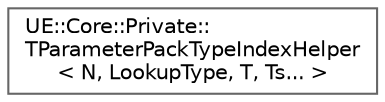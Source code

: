 digraph "Graphical Class Hierarchy"
{
 // INTERACTIVE_SVG=YES
 // LATEX_PDF_SIZE
  bgcolor="transparent";
  edge [fontname=Helvetica,fontsize=10,labelfontname=Helvetica,labelfontsize=10];
  node [fontname=Helvetica,fontsize=10,shape=box,height=0.2,width=0.4];
  rankdir="LR";
  Node0 [id="Node000000",label="UE::Core::Private::\lTParameterPackTypeIndexHelper\l\< N, LookupType, T, Ts... \>",height=0.2,width=0.4,color="grey40", fillcolor="white", style="filled",URL="$db/de5/structUE_1_1Core_1_1Private_1_1TParameterPackTypeIndexHelper_3_01N_00_01LookupType_00_01T_00_01Ts_8_8_8_01_4.html",tooltip="When different type than the lookup is at the front of the parameter pack, we increase the index and ..."];
}
